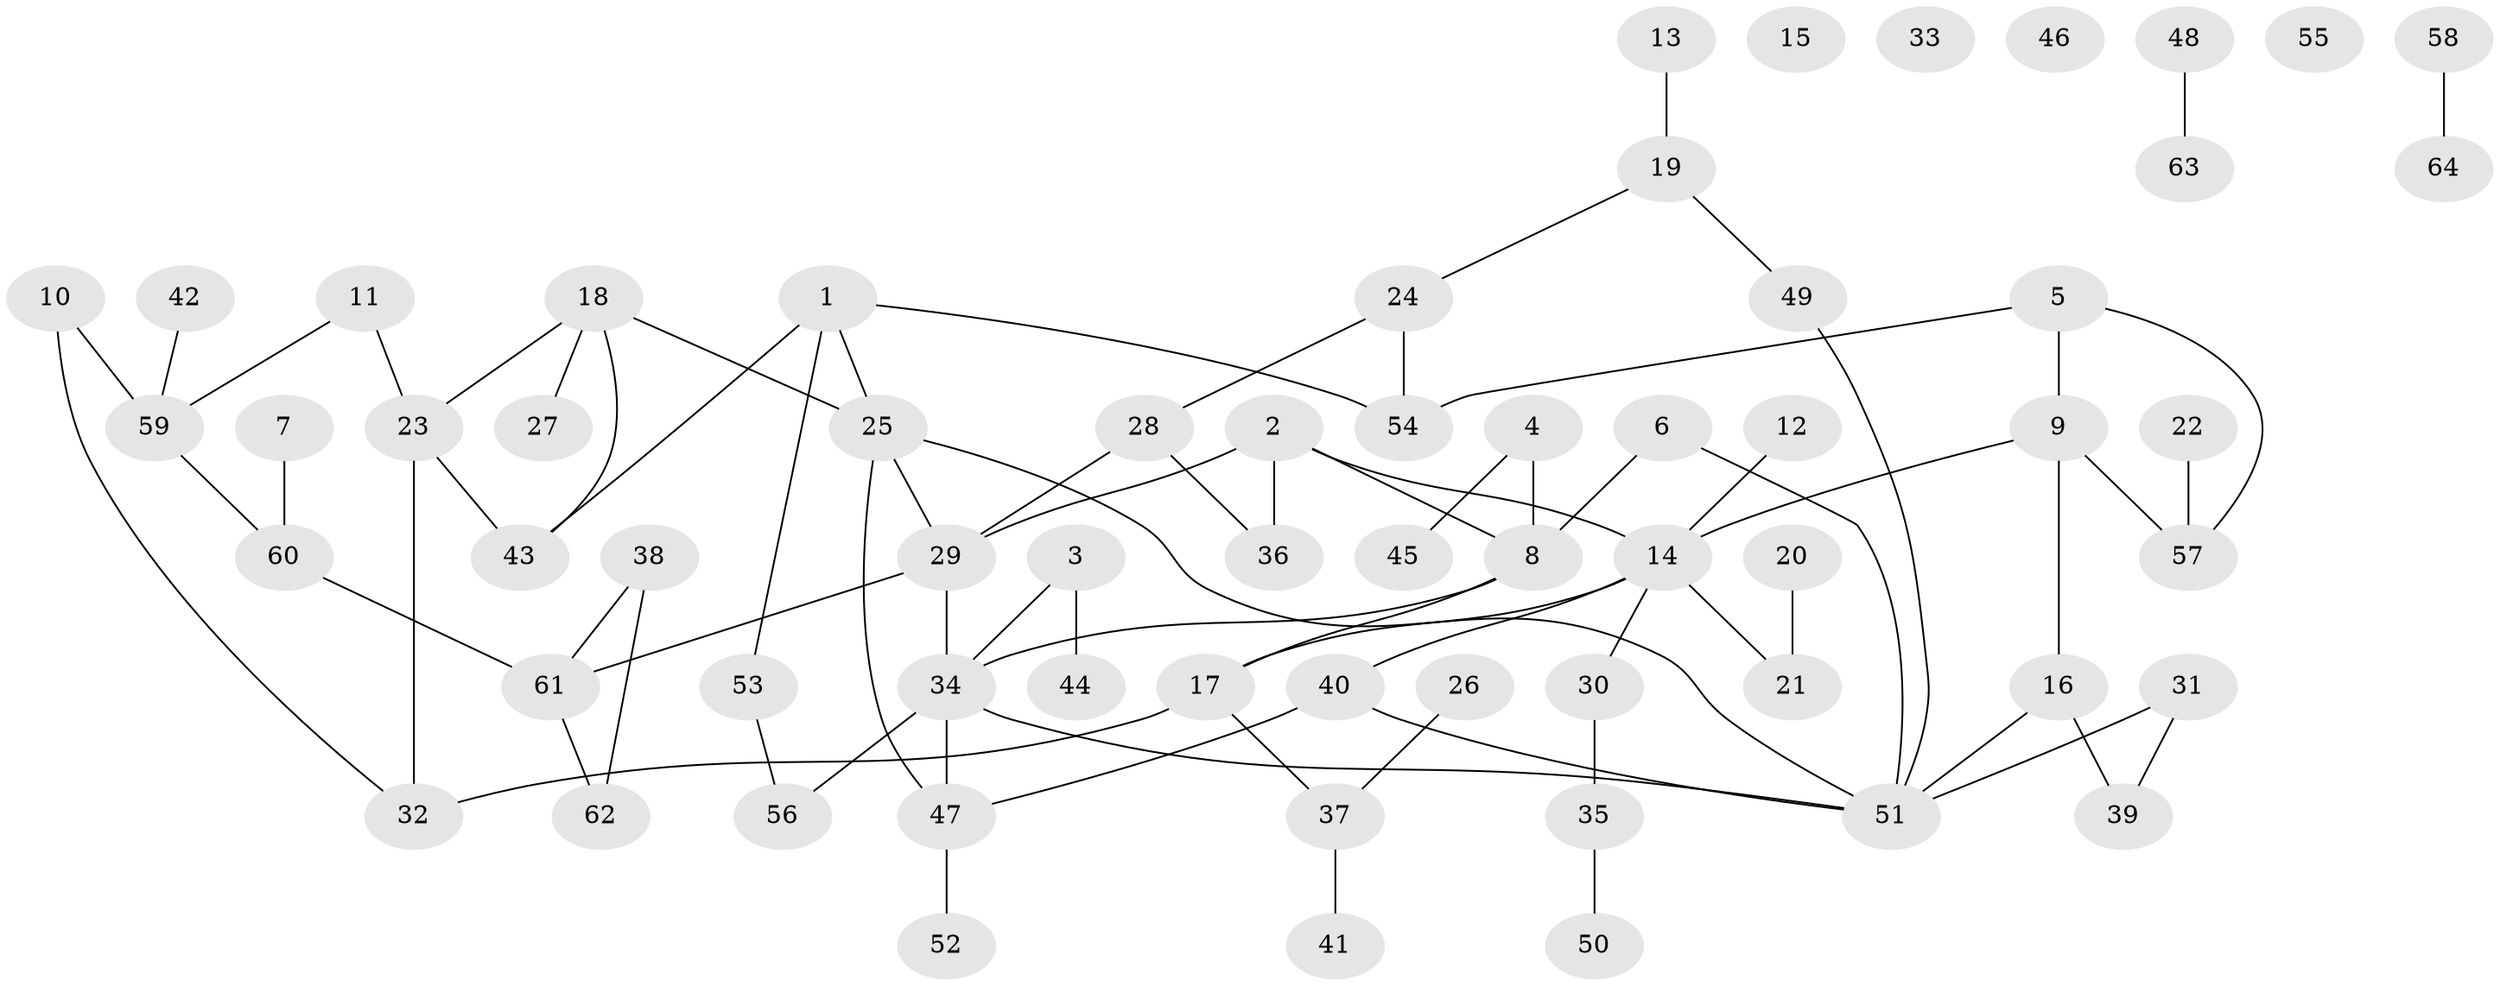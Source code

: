 // Generated by graph-tools (version 1.1) at 2025/00/03/09/25 03:00:44]
// undirected, 64 vertices, 78 edges
graph export_dot {
graph [start="1"]
  node [color=gray90,style=filled];
  1;
  2;
  3;
  4;
  5;
  6;
  7;
  8;
  9;
  10;
  11;
  12;
  13;
  14;
  15;
  16;
  17;
  18;
  19;
  20;
  21;
  22;
  23;
  24;
  25;
  26;
  27;
  28;
  29;
  30;
  31;
  32;
  33;
  34;
  35;
  36;
  37;
  38;
  39;
  40;
  41;
  42;
  43;
  44;
  45;
  46;
  47;
  48;
  49;
  50;
  51;
  52;
  53;
  54;
  55;
  56;
  57;
  58;
  59;
  60;
  61;
  62;
  63;
  64;
  1 -- 25;
  1 -- 43;
  1 -- 53;
  1 -- 54;
  2 -- 8;
  2 -- 14;
  2 -- 29;
  2 -- 36;
  3 -- 34;
  3 -- 44;
  4 -- 8;
  4 -- 45;
  5 -- 9;
  5 -- 54;
  5 -- 57;
  6 -- 8;
  6 -- 51;
  7 -- 60;
  8 -- 17;
  8 -- 34;
  9 -- 14;
  9 -- 16;
  9 -- 57;
  10 -- 32;
  10 -- 59;
  11 -- 23;
  11 -- 59;
  12 -- 14;
  13 -- 19;
  14 -- 17;
  14 -- 21;
  14 -- 30;
  14 -- 40;
  16 -- 39;
  16 -- 51;
  17 -- 32;
  17 -- 37;
  18 -- 23;
  18 -- 25;
  18 -- 27;
  18 -- 43;
  19 -- 24;
  19 -- 49;
  20 -- 21;
  22 -- 57;
  23 -- 32;
  23 -- 43;
  24 -- 28;
  24 -- 54;
  25 -- 29;
  25 -- 47;
  25 -- 51;
  26 -- 37;
  28 -- 29;
  28 -- 36;
  29 -- 34;
  29 -- 61;
  30 -- 35;
  31 -- 39;
  31 -- 51;
  34 -- 47;
  34 -- 51;
  34 -- 56;
  35 -- 50;
  37 -- 41;
  38 -- 61;
  38 -- 62;
  40 -- 47;
  40 -- 51;
  42 -- 59;
  47 -- 52;
  48 -- 63;
  49 -- 51;
  53 -- 56;
  58 -- 64;
  59 -- 60;
  60 -- 61;
  61 -- 62;
}
